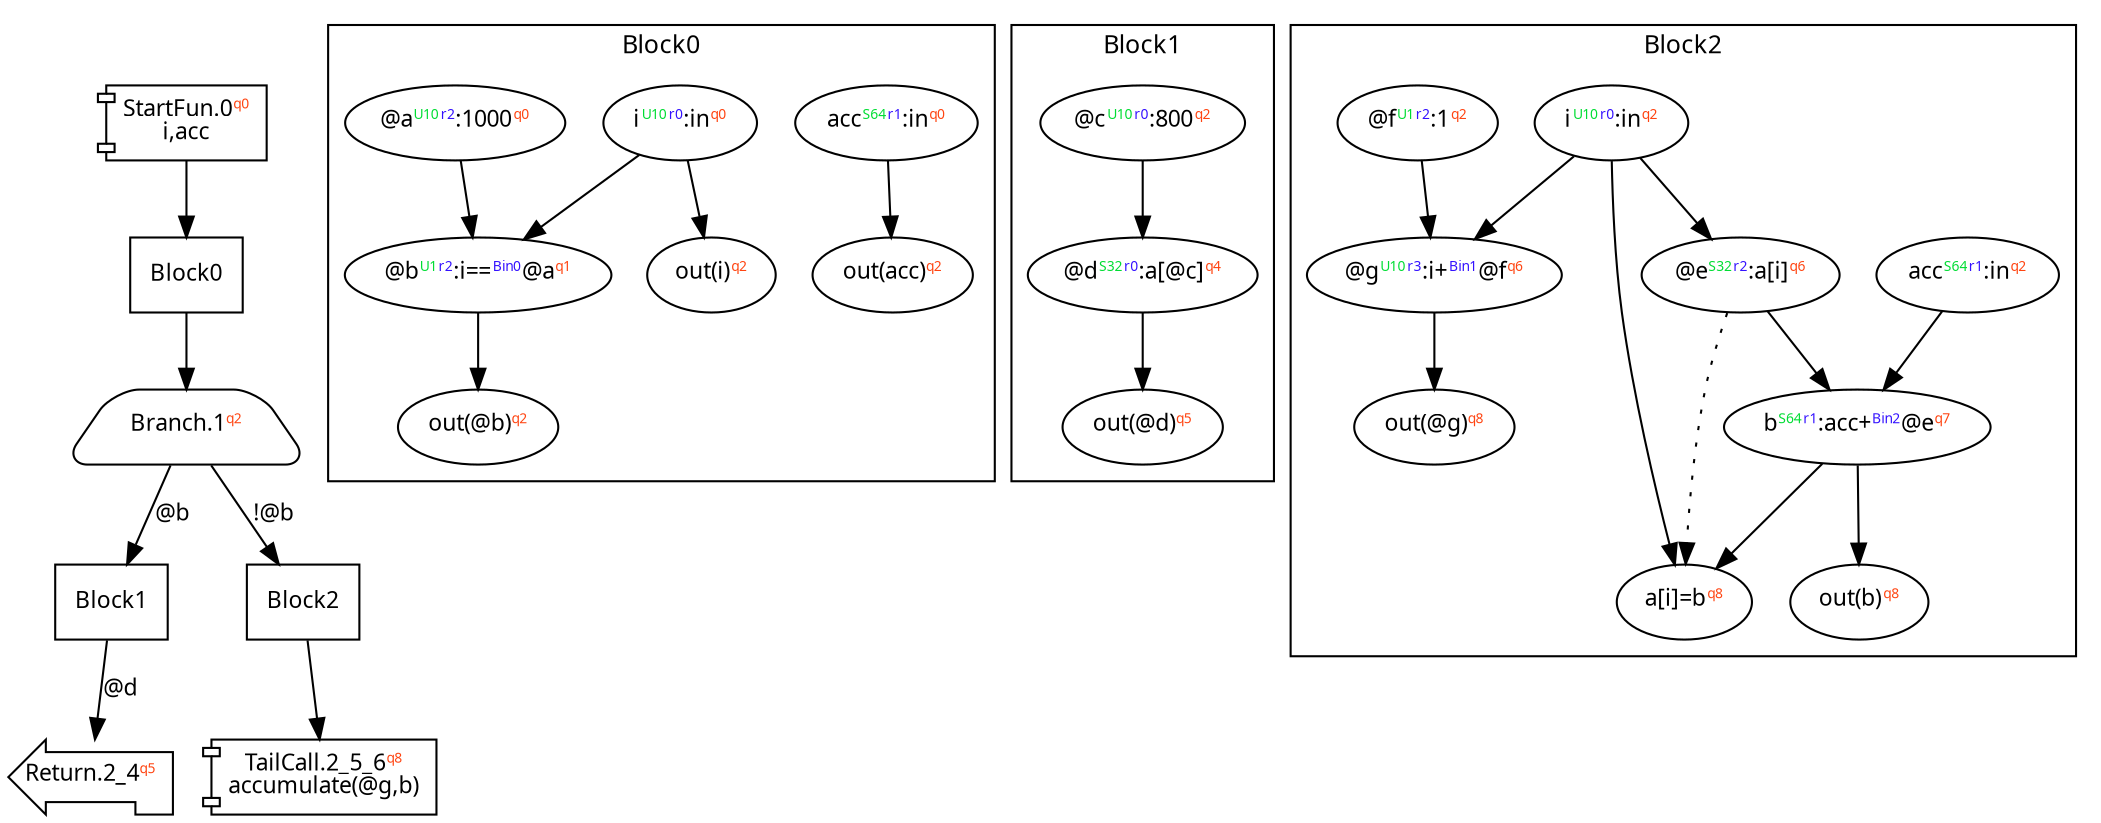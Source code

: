 digraph Program_ {
graph [fontname = "Monaco", fontsize = 12, ranksep = 0.5];
node [shape = box, fontname = "Monaco", fontsize = 11; colorscheme = pastel19];
edge [fontname = "Monaco", fontsize = 11; colorscheme = pastel19];
Jump0[label = <StartFun.0<font color="#ff4411" point-size="8"><sup>q0</sup></font><br/>i,acc>; shape = component];
Jump0 -> Block0;
Jump1[
  label = <Branch.1<font color="#ff4411" point-size="8"><sup>q2</sup></font>>;
  shape = trapezium; style = rounded;
];
Block0 -> Jump1;
Jump1 -> Block1 [label="@b"];
Jump1 -> Block2 [label="!@b"];
Jump2_4[label = <Return.2_4<font color="#ff4411" point-size="8"><sup>q5</sup></font>>; shape = lpromoter];
Block1 -> Jump2_4 [label="@d"];
Jump2_5_6[label = <TailCall.2_5_6<font color="#ff4411" point-size="8"><sup>q8</sup></font><br/>accumulate(@g,b)>; shape = component];
Block2 -> Jump2_5_6;
Block0 [label = "Block0"];
Block1 [label = "Block1"];
Block2 [label = "Block2"];
subgraph cluster_dfg_Block0{
node [shape = oval];
label = "Block0";
ndBlock0_0 [label=<@b<font color="#00dd33" point-size="8"><sup>U1</sup></font><font color="#3311ff" point-size="8"><sup>r2</sup></font>:i==<font color="#3311ff" point-size="8"><sup>Bin0</sup></font>@a<font color="#ff4411" point-size="8"><sup>q1</sup></font>>];ndBlock0_1 [label=<out(acc)<font color="#ff4411" point-size="8"><sup>q2</sup></font>>];ndBlock0_2 [label=<acc<font color="#00dd33" point-size="8"><sup>S64</sup></font><font color="#3311ff" point-size="8"><sup>r1</sup></font>:in<font color="#ff4411" point-size="8"><sup>q0</sup></font>>];ndBlock0_3 [label=<i<font color="#00dd33" point-size="8"><sup>U10</sup></font><font color="#3311ff" point-size="8"><sup>r0</sup></font>:in<font color="#ff4411" point-size="8"><sup>q0</sup></font>>];ndBlock0_4 [label=<out(@b)<font color="#ff4411" point-size="8"><sup>q2</sup></font>>];ndBlock0_5 [label=<@a<font color="#00dd33" point-size="8"><sup>U10</sup></font><font color="#3311ff" point-size="8"><sup>r2</sup></font>:1000<font color="#ff4411" point-size="8"><sup>q0</sup></font>>];ndBlock0_6 [label=<out(i)<font color="#ff4411" point-size="8"><sup>q2</sup></font>>];ndBlock0_2 -> ndBlock0_1;
ndBlock0_0 -> ndBlock0_4;
ndBlock0_3 -> ndBlock0_0;
ndBlock0_5 -> ndBlock0_0;
ndBlock0_3 -> ndBlock0_6;
}subgraph cluster_dfg_Block1{
node [shape = oval];
label = "Block1";
ndBlock1_0 [label=<@c<font color="#00dd33" point-size="8"><sup>U10</sup></font><font color="#3311ff" point-size="8"><sup>r0</sup></font>:800<font color="#ff4411" point-size="8"><sup>q2</sup></font>>];ndBlock1_1 [label=<@d<font color="#00dd33" point-size="8"><sup>S32</sup></font><font color="#3311ff" point-size="8"><sup>r0</sup></font>:a[@c]<font color="#ff4411" point-size="8"><sup>q4</sup></font>>];ndBlock1_2 [label=<out(@d)<font color="#ff4411" point-size="8"><sup>q5</sup></font>>];ndBlock1_0 -> ndBlock1_1;
ndBlock1_1 -> ndBlock1_2;
}subgraph cluster_dfg_Block2{
node [shape = oval];
label = "Block2";
ndBlock2_0 [label=<@e<font color="#00dd33" point-size="8"><sup>S32</sup></font><font color="#3311ff" point-size="8"><sup>r2</sup></font>:a[i]<font color="#ff4411" point-size="8"><sup>q6</sup></font>>];ndBlock2_1 [label=<acc<font color="#00dd33" point-size="8"><sup>S64</sup></font><font color="#3311ff" point-size="8"><sup>r1</sup></font>:in<font color="#ff4411" point-size="8"><sup>q2</sup></font>>];ndBlock2_2 [label=<i<font color="#00dd33" point-size="8"><sup>U10</sup></font><font color="#3311ff" point-size="8"><sup>r0</sup></font>:in<font color="#ff4411" point-size="8"><sup>q2</sup></font>>];ndBlock2_3 [label=<out(@g)<font color="#ff4411" point-size="8"><sup>q8</sup></font>>];ndBlock2_4 [label=<a[i]=b<font color="#ff4411" point-size="8"><sup>q8</sup></font>>];ndBlock2_5 [label=<@f<font color="#00dd33" point-size="8"><sup>U1</sup></font><font color="#3311ff" point-size="8"><sup>r2</sup></font>:1<font color="#ff4411" point-size="8"><sup>q2</sup></font>>];ndBlock2_6 [label=<b<font color="#00dd33" point-size="8"><sup>S64</sup></font><font color="#3311ff" point-size="8"><sup>r1</sup></font>:acc+<font color="#3311ff" point-size="8"><sup>Bin2</sup></font>@e<font color="#ff4411" point-size="8"><sup>q7</sup></font>>];ndBlock2_7 [label=<out(b)<font color="#ff4411" point-size="8"><sup>q8</sup></font>>];ndBlock2_8 [label=<@g<font color="#00dd33" point-size="8"><sup>U10</sup></font><font color="#3311ff" point-size="8"><sup>r3</sup></font>:i+<font color="#3311ff" point-size="8"><sup>Bin1</sup></font>@f<font color="#ff4411" point-size="8"><sup>q6</sup></font>>];ndBlock2_2 -> ndBlock2_8;
ndBlock2_5 -> ndBlock2_8;
ndBlock2_2 -> ndBlock2_0;
ndBlock2_6 -> ndBlock2_7;
ndBlock2_8 -> ndBlock2_3;
ndBlock2_2 -> ndBlock2_4;
ndBlock2_6 -> ndBlock2_4;
ndBlock2_0 -> ndBlock2_6;
ndBlock2_1 -> ndBlock2_6;
ndBlock2_0 -> ndBlock2_4 [style = dotted];
}}
